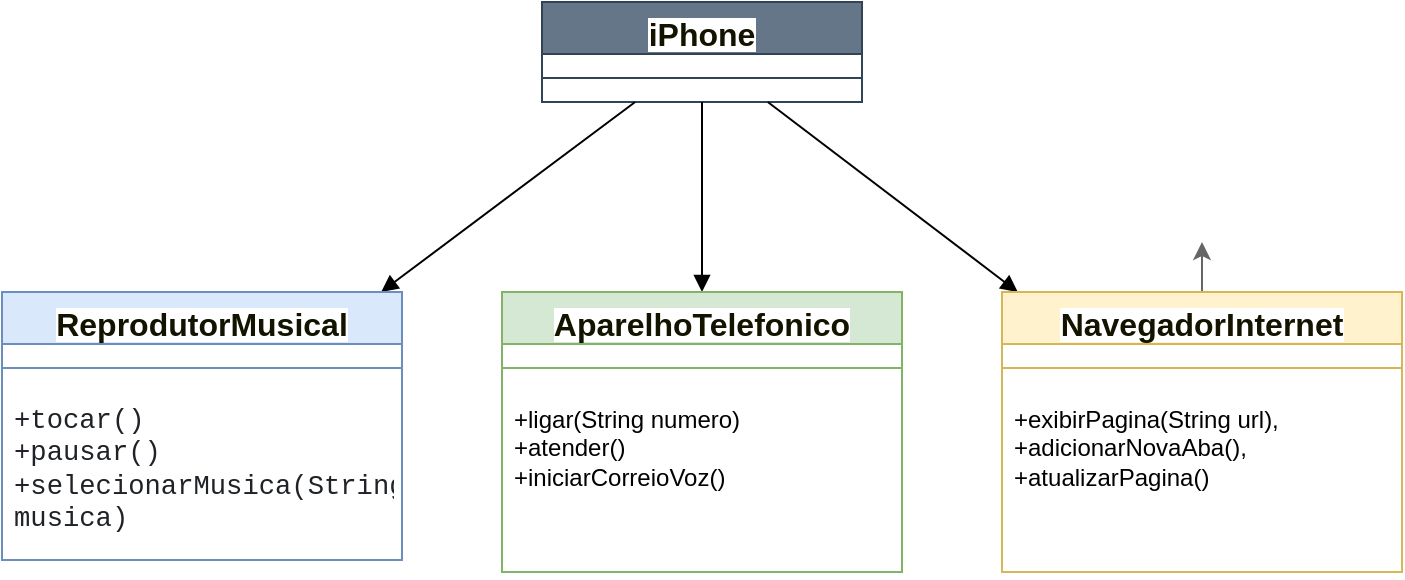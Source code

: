 <mxfile version="24.6.4" type="device">
  <diagram name="Página-1" id="72mQJuVASjey0cWUTPmy">
    <mxGraphModel dx="880" dy="423" grid="1" gridSize="10" guides="1" tooltips="1" connect="1" arrows="1" fold="1" page="1" pageScale="1" pageWidth="827" pageHeight="1169" math="0" shadow="0">
      <root>
        <mxCell id="0" />
        <mxCell id="1" parent="0" />
        <mxCell id="0qIQiITKptPGIWKbQqsH-3" value="&lt;span style=&quot;color: rgb(19, 19, 0); font-family: &amp;quot;trebuchet ms&amp;quot;, verdana, arial, sans-serif; font-size: 16px; text-align: start; text-wrap: nowrap; background-color: rgb(255, 255, 255);&quot;&gt;iPhone&lt;/span&gt;" style="swimlane;fontStyle=1;align=center;verticalAlign=top;childLayout=stackLayout;horizontal=1;startSize=26;horizontalStack=0;resizeParent=1;resizeParentMax=0;resizeLast=0;collapsible=1;marginBottom=0;whiteSpace=wrap;html=1;fillColor=#647687;fontColor=#ffffff;strokeColor=#314354;" vertex="1" parent="1">
          <mxGeometry x="330" y="290" width="160" height="50" as="geometry" />
        </mxCell>
        <mxCell id="0qIQiITKptPGIWKbQqsH-5" value="" style="line;strokeWidth=1;fillColor=none;align=left;verticalAlign=middle;spacingTop=-1;spacingLeft=3;spacingRight=3;rotatable=0;labelPosition=right;points=[];portConstraint=eastwest;strokeColor=inherit;" vertex="1" parent="0qIQiITKptPGIWKbQqsH-3">
          <mxGeometry y="26" width="160" height="24" as="geometry" />
        </mxCell>
        <mxCell id="0qIQiITKptPGIWKbQqsH-13" value="" style="html=1;verticalAlign=bottom;endArrow=block;curved=0;rounded=0;" edge="1" parent="1" source="0qIQiITKptPGIWKbQqsH-3" target="0qIQiITKptPGIWKbQqsH-16">
          <mxGeometry width="80" relative="1" as="geometry">
            <mxPoint x="370" y="320" as="sourcePoint" />
            <mxPoint x="161.52" y="427.8" as="targetPoint" />
          </mxGeometry>
        </mxCell>
        <mxCell id="0qIQiITKptPGIWKbQqsH-14" value="" style="html=1;verticalAlign=bottom;endArrow=block;curved=0;rounded=0;" edge="1" parent="1" source="0qIQiITKptPGIWKbQqsH-3" target="0qIQiITKptPGIWKbQqsH-20">
          <mxGeometry width="80" relative="1" as="geometry">
            <mxPoint x="360" y="390" as="sourcePoint" />
            <mxPoint x="410" y="430" as="targetPoint" />
          </mxGeometry>
        </mxCell>
        <mxCell id="0qIQiITKptPGIWKbQqsH-15" value="" style="html=1;verticalAlign=bottom;endArrow=block;curved=0;rounded=0;" edge="1" parent="1" source="0qIQiITKptPGIWKbQqsH-3" target="0qIQiITKptPGIWKbQqsH-24">
          <mxGeometry width="80" relative="1" as="geometry">
            <mxPoint x="510" y="390" as="sourcePoint" />
            <mxPoint x="650" y="430" as="targetPoint" />
          </mxGeometry>
        </mxCell>
        <mxCell id="0qIQiITKptPGIWKbQqsH-16" value="&lt;span style=&quot;color: rgb(19, 19, 0); font-family: &amp;quot;trebuchet ms&amp;quot;, verdana, arial, sans-serif; font-size: 16px; text-align: start; text-wrap: nowrap; background-color: rgb(255, 255, 255);&quot;&gt;ReprodutorMusical&lt;/span&gt;" style="swimlane;fontStyle=1;align=center;verticalAlign=top;childLayout=stackLayout;horizontal=1;startSize=26;horizontalStack=0;resizeParent=1;resizeParentMax=0;resizeLast=0;collapsible=1;marginBottom=0;whiteSpace=wrap;html=1;fillColor=#dae8fc;strokeColor=#6c8ebf;" vertex="1" parent="1">
          <mxGeometry x="60" y="435" width="200" height="134" as="geometry" />
        </mxCell>
        <mxCell id="0qIQiITKptPGIWKbQqsH-18" value="" style="line;strokeWidth=1;fillColor=none;align=left;verticalAlign=middle;spacingTop=-1;spacingLeft=3;spacingRight=3;rotatable=0;labelPosition=right;points=[];portConstraint=eastwest;strokeColor=inherit;" vertex="1" parent="0qIQiITKptPGIWKbQqsH-16">
          <mxGeometry y="26" width="200" height="24" as="geometry" />
        </mxCell>
        <mxCell id="0qIQiITKptPGIWKbQqsH-19" value="&lt;div&gt;&lt;div&gt;&lt;font face=&quot;ui-monospace, SFMono-Regular, SF Mono, Menlo, Consolas, Liberation Mono, monospace&quot; color=&quot;#1f2328&quot;&gt;&lt;span style=&quot;font-size: 13.6px; white-space-collapse: break-spaces;&quot;&gt;+tocar()&lt;/span&gt;&lt;/font&gt;&lt;/div&gt;&lt;div&gt;&lt;font face=&quot;ui-monospace, SFMono-Regular, SF Mono, Menlo, Consolas, Liberation Mono, monospace&quot; color=&quot;#1f2328&quot;&gt;&lt;span style=&quot;font-size: 13.6px; white-space-collapse: break-spaces;&quot;&gt;+pausar()&lt;/span&gt;&lt;/font&gt;&lt;/div&gt;&lt;div&gt;&lt;font face=&quot;ui-monospace, SFMono-Regular, SF Mono, Menlo, Consolas, Liberation Mono, monospace&quot; color=&quot;#1f2328&quot;&gt;&lt;span style=&quot;font-size: 13.6px; white-space-collapse: break-spaces;&quot;&gt;+selecionarMusica(String musica)&lt;/span&gt;&lt;/font&gt;&lt;/div&gt;&lt;div&gt;&lt;/div&gt;&lt;/div&gt;" style="text;strokeColor=none;fillColor=none;align=left;verticalAlign=top;spacingLeft=4;spacingRight=4;overflow=hidden;rotatable=0;points=[[0,0.5],[1,0.5]];portConstraint=eastwest;whiteSpace=wrap;html=1;" vertex="1" parent="0qIQiITKptPGIWKbQqsH-16">
          <mxGeometry y="50" width="200" height="84" as="geometry" />
        </mxCell>
        <mxCell id="0qIQiITKptPGIWKbQqsH-20" value="&lt;span style=&quot;color: rgb(19, 19, 0); font-family: &amp;quot;trebuchet ms&amp;quot;, verdana, arial, sans-serif; font-size: 16px; text-align: start; text-wrap: nowrap; background-color: rgb(255, 255, 255);&quot;&gt;AparelhoTelefonico&lt;/span&gt;" style="swimlane;fontStyle=1;align=center;verticalAlign=top;childLayout=stackLayout;horizontal=1;startSize=26;horizontalStack=0;resizeParent=1;resizeParentMax=0;resizeLast=0;collapsible=1;marginBottom=0;whiteSpace=wrap;html=1;fillColor=#d5e8d4;strokeColor=#82b366;" vertex="1" parent="1">
          <mxGeometry x="310" y="435" width="200" height="140" as="geometry" />
        </mxCell>
        <mxCell id="0qIQiITKptPGIWKbQqsH-22" value="" style="line;strokeWidth=1;fillColor=none;align=left;verticalAlign=middle;spacingTop=-1;spacingLeft=3;spacingRight=3;rotatable=0;labelPosition=right;points=[];portConstraint=eastwest;strokeColor=inherit;" vertex="1" parent="0qIQiITKptPGIWKbQqsH-20">
          <mxGeometry y="26" width="200" height="24" as="geometry" />
        </mxCell>
        <mxCell id="0qIQiITKptPGIWKbQqsH-23" value="+ligar(String numero)&lt;div&gt;+atender()&lt;/div&gt;&lt;div&gt;+iniciarCorreioVoz()&lt;br&gt;&lt;div&gt;&lt;/div&gt;&lt;/div&gt;" style="text;strokeColor=none;fillColor=none;align=left;verticalAlign=top;spacingLeft=4;spacingRight=4;overflow=hidden;rotatable=0;points=[[0,0.5],[1,0.5]];portConstraint=eastwest;whiteSpace=wrap;html=1;" vertex="1" parent="0qIQiITKptPGIWKbQqsH-20">
          <mxGeometry y="50" width="200" height="90" as="geometry" />
        </mxCell>
        <mxCell id="0qIQiITKptPGIWKbQqsH-28" style="edgeStyle=orthogonalEdgeStyle;rounded=0;orthogonalLoop=1;jettySize=auto;html=1;fillColor=#f5f5f5;strokeColor=#666666;" edge="1" parent="1" source="0qIQiITKptPGIWKbQqsH-24">
          <mxGeometry relative="1" as="geometry">
            <mxPoint x="660" y="410" as="targetPoint" />
          </mxGeometry>
        </mxCell>
        <mxCell id="0qIQiITKptPGIWKbQqsH-24" value="&lt;span style=&quot;color: rgb(19, 19, 0); font-family: &amp;quot;trebuchet ms&amp;quot;, verdana, arial, sans-serif; font-size: 16px; text-align: start; text-wrap: nowrap; background-color: rgb(255, 255, 255);&quot;&gt;NavegadorInternet&lt;/span&gt;" style="swimlane;fontStyle=1;align=center;verticalAlign=top;childLayout=stackLayout;horizontal=1;startSize=26;horizontalStack=0;resizeParent=1;resizeParentMax=0;resizeLast=0;collapsible=1;marginBottom=0;whiteSpace=wrap;html=1;fillColor=#fff2cc;strokeColor=#d6b656;" vertex="1" parent="1">
          <mxGeometry x="560" y="435" width="200" height="140" as="geometry" />
        </mxCell>
        <mxCell id="0qIQiITKptPGIWKbQqsH-26" value="" style="line;strokeWidth=1;fillColor=none;align=left;verticalAlign=middle;spacingTop=-1;spacingLeft=3;spacingRight=3;rotatable=0;labelPosition=right;points=[];portConstraint=eastwest;strokeColor=inherit;" vertex="1" parent="0qIQiITKptPGIWKbQqsH-24">
          <mxGeometry y="26" width="200" height="24" as="geometry" />
        </mxCell>
        <mxCell id="0qIQiITKptPGIWKbQqsH-27" value="+exibirPagina(String url), +adicionarNovaAba(), +atualizarPagina()&lt;br&gt;&lt;div&gt;&lt;/div&gt;" style="text;strokeColor=none;fillColor=none;align=left;verticalAlign=top;spacingLeft=4;spacingRight=4;overflow=hidden;rotatable=0;points=[[0,0.5],[1,0.5]];portConstraint=eastwest;whiteSpace=wrap;html=1;" vertex="1" parent="0qIQiITKptPGIWKbQqsH-24">
          <mxGeometry y="50" width="200" height="90" as="geometry" />
        </mxCell>
      </root>
    </mxGraphModel>
  </diagram>
</mxfile>
